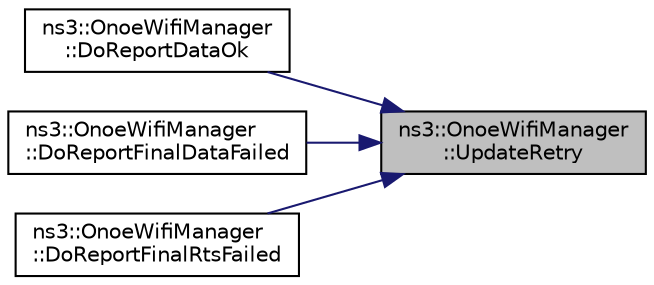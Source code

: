 digraph "ns3::OnoeWifiManager::UpdateRetry"
{
 // LATEX_PDF_SIZE
  edge [fontname="Helvetica",fontsize="10",labelfontname="Helvetica",labelfontsize="10"];
  node [fontname="Helvetica",fontsize="10",shape=record];
  rankdir="RL";
  Node1 [label="ns3::OnoeWifiManager\l::UpdateRetry",height=0.2,width=0.4,color="black", fillcolor="grey75", style="filled", fontcolor="black",tooltip="Update the number of retry (both short and long)."];
  Node1 -> Node2 [dir="back",color="midnightblue",fontsize="10",style="solid",fontname="Helvetica"];
  Node2 [label="ns3::OnoeWifiManager\l::DoReportDataOk",height=0.2,width=0.4,color="black", fillcolor="white", style="filled",URL="$classns3_1_1_onoe_wifi_manager.html#a8e9f3c664b36157ea1fcac1288529249",tooltip="This method is a pure virtual method that must be implemented by the sub-class."];
  Node1 -> Node3 [dir="back",color="midnightblue",fontsize="10",style="solid",fontname="Helvetica"];
  Node3 [label="ns3::OnoeWifiManager\l::DoReportFinalDataFailed",height=0.2,width=0.4,color="black", fillcolor="white", style="filled",URL="$classns3_1_1_onoe_wifi_manager.html#abc9c29c65480a0fb8219e188b6eea0de",tooltip="This method is a pure virtual method that must be implemented by the sub-class."];
  Node1 -> Node4 [dir="back",color="midnightblue",fontsize="10",style="solid",fontname="Helvetica"];
  Node4 [label="ns3::OnoeWifiManager\l::DoReportFinalRtsFailed",height=0.2,width=0.4,color="black", fillcolor="white", style="filled",URL="$classns3_1_1_onoe_wifi_manager.html#aca067e6c4399d1619ad8d64973672160",tooltip="This method is a pure virtual method that must be implemented by the sub-class."];
}
